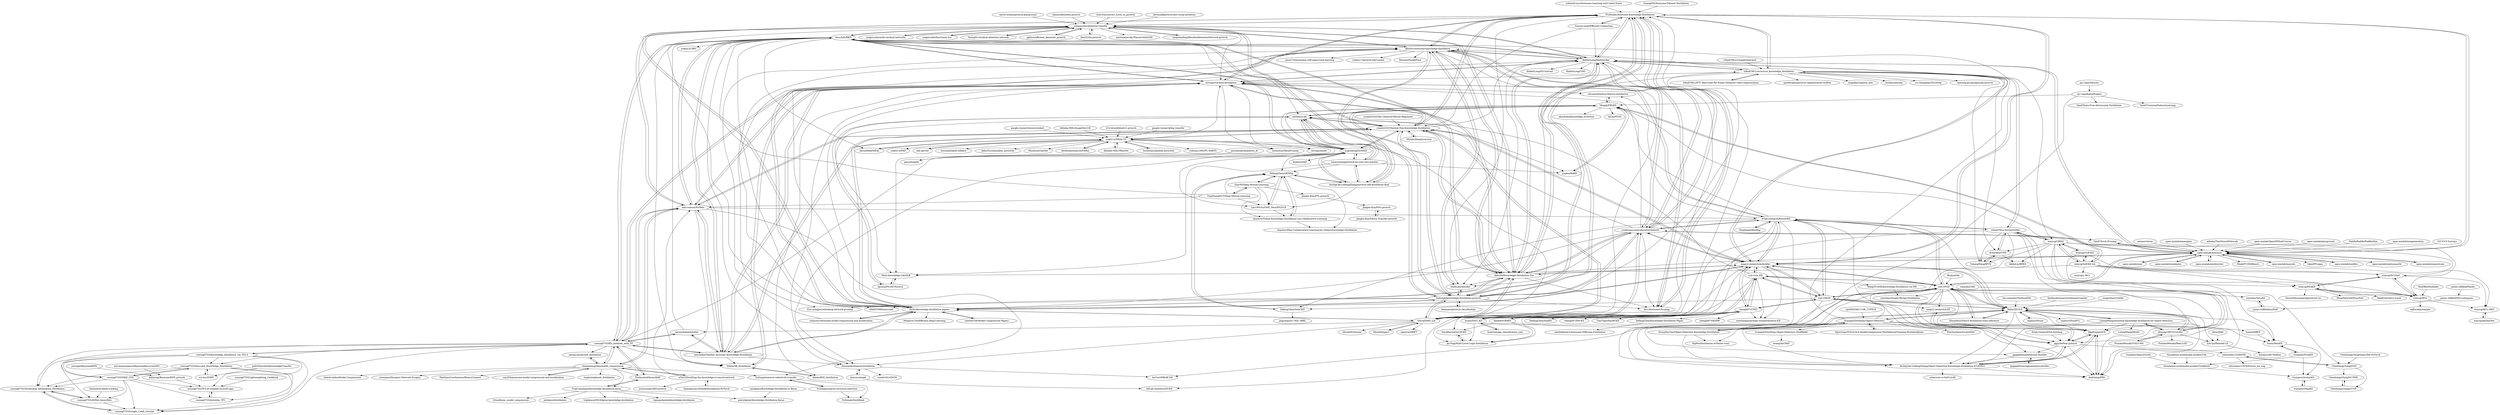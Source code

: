 digraph G {
"subeeshvasu/Awesome-Learning-with-Label-Noise" -> "FLHonker/Awesome-Knowledge-Distillation" ["e"=1]
"tengshaofeng/ResidualAttentionNetwork-pytorch" -> "szagoruyko/attention-transfer" ["e"=1]
"lenscloth/RKD" -> "clovaai/overhaul-distillation"
"lenscloth/RKD" -> "bhheo/AB_distillation"
"lenscloth/RKD" -> "imirzadeh/Teacher-Assistant-Knowledge-Distillation"
"lenscloth/RKD" -> "sseung0703/KD_methods_with_TF"
"lenscloth/RKD" -> "zhouzaida/channel-distillation"
"lenscloth/RKD" -> "szagoruyko/attention-transfer"
"lenscloth/RKD" -> "alinlab/cs-kd"
"lenscloth/RKD" -> "HobbitLong/RepDistiller"
"lenscloth/RKD" -> "yufanLIU/IRG"
"lenscloth/RKD" -> "AaronHeee/MEAL"
"lenscloth/RKD" -> "adri-romsor/FitNets"
"lenscloth/RKD" -> "AberHu/Knowledge-Distillation-Zoo"
"lenscloth/RKD" -> "yuanli2333/Teacher-free-Knowledge-Distillation"
"lenscloth/RKD" -> "xuguodong03/SSKD"
"lenscloth/RKD" -> "dkozlov/awesome-knowledge-distillation"
"YingZhangDUT/Deep-Mutual-Learning" -> "chxy95/Deep-Mutual-Learning"
"YingZhangDUT/Deep-Mutual-Learning" -> "DefangChen/OKDDip"
"YingZhangDUT/Deep-Mutual-Learning" -> "Lan1991Xu/ONE_NeurIPS2018"
"YingZhangDUT/Deep-Mutual-Learning" -> "lenscloth/RKD"
"YingZhangDUT/Deep-Mutual-Learning" -> "adri-romsor/FitNets"
"Lan1991Xu/ONE_NeurIPS2018" -> "DefangChen/OKDDip"
"Lan1991Xu/ONE_NeurIPS2018" -> "shaoeric/Online-Knowledge-Distillation-via-Collaborative-Learning"
"AberHu/Knowledge-Distillation-Zoo" -> "haitongli/knowledge-distillation-pytorch"
"AberHu/Knowledge-Distillation-Zoo" -> "FLHonker/Awesome-Knowledge-Distillation"
"AberHu/Knowledge-Distillation-Zoo" -> "dkozlov/awesome-knowledge-distillation"
"AberHu/Knowledge-Distillation-Zoo" -> "HobbitLong/RepDistiller"
"AberHu/Knowledge-Distillation-Zoo" -> "yoshitomo-matsubara/torchdistill"
"AberHu/Knowledge-Distillation-Zoo" -> "SforAiDl/KD_Lib"
"AberHu/Knowledge-Distillation-Zoo" -> "lhyfst/knowledge-distillation-papers"
"AberHu/Knowledge-Distillation-Zoo" -> "megvii-research/mdistiller"
"AberHu/Knowledge-Distillation-Zoo" -> "yuanli2333/Teacher-free-Knowledge-Distillation"
"AberHu/Knowledge-Distillation-Zoo" -> "lenscloth/RKD"
"AberHu/Knowledge-Distillation-Zoo" -> "he-y/Awesome-Pruning" ["e"=1]
"AberHu/Knowledge-Distillation-Zoo" -> "IntelLabs/distiller" ["e"=1]
"AberHu/Knowledge-Distillation-Zoo" -> "szagoruyko/attention-transfer"
"AberHu/Knowledge-Distillation-Zoo" -> "clovaai/overhaul-distillation"
"AberHu/Knowledge-Distillation-Zoo" -> "open-mmlab/mmrazor"
"sun254/awesome-model-compression-and-acceleration" -> "chengshengchan/model_compression" ["e"=1]
"lhyfst/knowledge-distillation-papers" -> "FLHonker/Awesome-Knowledge-Distillation"
"lhyfst/knowledge-distillation-papers" -> "dkozlov/awesome-knowledge-distillation"
"lhyfst/knowledge-distillation-papers" -> "AberHu/Knowledge-Distillation-Zoo"
"lhyfst/knowledge-distillation-papers" -> "haitongli/knowledge-distillation-pytorch"
"lhyfst/knowledge-distillation-papers" -> "yuanli2333/Teacher-free-Knowledge-Distillation"
"lhyfst/knowledge-distillation-papers" -> "megvii-research/mdistiller"
"lhyfst/knowledge-distillation-papers" -> "memoiry/Awesome-model-compression-and-acceleration" ["e"=1]
"lhyfst/knowledge-distillation-papers" -> "lenscloth/RKD"
"lhyfst/knowledge-distillation-papers" -> "chester256/Model-Compression-Papers" ["e"=1]
"lhyfst/knowledge-distillation-papers" -> "imirzadeh/Teacher-Assistant-Knowledge-Distillation"
"lhyfst/knowledge-distillation-papers" -> "HobbitLong/RepDistiller"
"lhyfst/knowledge-distillation-papers" -> "clovaai/overhaul-distillation"
"lhyfst/knowledge-distillation-papers" -> "szagoruyko/attention-transfer"
"lhyfst/knowledge-distillation-papers" -> "MingSun-Tse/Efficient-Deep-Learning" ["e"=1]
"lhyfst/knowledge-distillation-papers" -> "SforAiDl/KD_Lib"
"he-y/Awesome-Pruning" -> "dkozlov/awesome-knowledge-distillation" ["e"=1]
"he-y/Awesome-Pruning" -> "FLHonker/Awesome-Knowledge-Distillation" ["e"=1]
"haitongli/knowledge-distillation-pytorch" -> "AberHu/Knowledge-Distillation-Zoo"
"haitongli/knowledge-distillation-pytorch" -> "dkozlov/awesome-knowledge-distillation"
"haitongli/knowledge-distillation-pytorch" -> "FLHonker/Awesome-Knowledge-Distillation"
"haitongli/knowledge-distillation-pytorch" -> "HobbitLong/RepDistiller"
"haitongli/knowledge-distillation-pytorch" -> "yuanli2333/Teacher-free-Knowledge-Distillation"
"haitongli/knowledge-distillation-pytorch" -> "lhyfst/knowledge-distillation-papers"
"haitongli/knowledge-distillation-pytorch" -> "IntelLabs/distiller" ["e"=1]
"haitongli/knowledge-distillation-pytorch" -> "szagoruyko/attention-transfer"
"haitongli/knowledge-distillation-pytorch" -> "SforAiDl/KD_Lib"
"haitongli/knowledge-distillation-pytorch" -> "yoshitomo-matsubara/torchdistill"
"haitongli/knowledge-distillation-pytorch" -> "Eric-mingjie/rethinking-network-pruning" ["e"=1]
"haitongli/knowledge-distillation-pytorch" -> "irfanICMLL/structure_knowledge_distillation"
"haitongli/knowledge-distillation-pytorch" -> "he-y/Awesome-Pruning" ["e"=1]
"haitongli/knowledge-distillation-pytorch" -> "bearpaw/pytorch-classification" ["e"=1]
"haitongli/knowledge-distillation-pytorch" -> "666DZY666/micronet" ["e"=1]
"chester256/Model-Compression-Papers" -> "lhyfst/knowledge-distillation-papers" ["e"=1]
"eg4000/SKU110K_CVPR19" -> "twangnh/Distilling-Object-Detectors" ["e"=1]
"IntelLabs/distiller" -> "dkozlov/awesome-knowledge-distillation" ["e"=1]
"IntelLabs/distiller" -> "haitongli/knowledge-distillation-pytorch" ["e"=1]
"yuanli2333/CKA-Centered-Kernel-Alignment" -> "yuanli2333/Teacher-free-Knowledge-Distillation" ["e"=1]
"d-li14/mobilenetv2.pytorch" -> "szq0214/MEAL-V2" ["e"=1]
"mirceamironenco/BayesianRecurrentNN" -> "kibitzing/BayesianRNN_pytorch" ["e"=1]
"memoiry/Awesome-model-compression-and-acceleration" -> "lhyfst/knowledge-distillation-papers" ["e"=1]
"memoiry/Awesome-model-compression-and-acceleration" -> "dkozlov/awesome-knowledge-distillation" ["e"=1]
"thaonguyen19/ModelDistillation-PyTorch" -> "a7b23/Distilling-the-knowledge-in-neural-network"
"facebookresearch/FixRes" -> "szq0214/MEAL-V2" ["e"=1]
"kevinzakka/recurrent-visual-attention" -> "szagoruyko/attention-transfer" ["e"=1]
"sseung0703/KD_methods_with_TF" -> "sseung0703/Knowledge_distillation_via_TF2.0"
"sseung0703/KD_methods_with_TF" -> "sseung0703/SSKD_SVD"
"sseung0703/KD_methods_with_TF" -> "DushyantaDhyani/kdtf"
"sseung0703/KD_methods_with_TF" -> "sseung0703/Zero-shot_Knowledge_Distillation"
"sseung0703/KD_methods_with_TF" -> "bhheo/AB_distillation"
"sseung0703/KD_methods_with_TF" -> "lenscloth/RKD"
"sseung0703/KD_methods_with_TF" -> "imirzadeh/Teacher-Assistant-Knowledge-Distillation"
"sseung0703/KD_methods_with_TF" -> "adri-romsor/FitNets"
"sseung0703/KD_methods_with_TF" -> "antspy/quantized_distillation" ["e"=1]
"sseung0703/KD_methods_with_TF" -> "clovaai/overhaul-distillation"
"sseung0703/KD_methods_with_TF" -> "chengshengchan/model_compression"
"sseung0703/KD_methods_with_TF" -> "karanchahal/distiller"
"sseung0703/KD_methods_with_TF" -> "sseung0703/Google_Colab_tutorial"
"sseung0703/KD_methods_with_TF" -> "xuguodong03/SSKD"
"sseung0703/KD_methods_with_TF" -> "sseung0703/Variational_Information_Distillation"
"irfanICMLL/structure_knowledge_distillation" -> "drilistbox/CWD"
"irfanICMLL/structure_knowledge_distillation" -> "irfanICMLL/ETC-Real-time-Per-frame-Semantic-video-segmentation" ["e"=1]
"irfanICMLL/structure_knowledge_distillation" -> "irfanICMLL/TorchDistiller"
"irfanICMLL/structure_knowledge_distillation" -> "YukangWang/IFVD"
"irfanICMLL/structure_knowledge_distillation" -> "winycg/CIRKD"
"irfanICMLL/structure_knowledge_distillation" -> "speedinghzl/pytorch-segmentation-toolbox" ["e"=1]
"irfanICMLL/structure_knowledge_distillation" -> "FLHonker/Awesome-Knowledge-Distillation"
"irfanICMLL/structure_knowledge_distillation" -> "HobbitLong/RepDistiller"
"irfanICMLL/structure_knowledge_distillation" -> "mapillary/inplace_abn" ["e"=1]
"irfanICMLL/structure_knowledge_distillation" -> "hszhao/semseg" ["e"=1]
"irfanICMLL/structure_knowledge_distillation" -> "yu-changqian/TorchSeg" ["e"=1]
"irfanICMLL/structure_knowledge_distillation" -> "openseg-group/openseg.pytorch" ["e"=1]
"irfanICMLL/structure_knowledge_distillation" -> "clovaai/overhaul-distillation"
"irfanICMLL/structure_knowledge_distillation" -> "AberHu/Knowledge-Distillation-Zoo"
"irfanICMLL/structure_knowledge_distillation" -> "dkozlov/awesome-knowledge-distillation"
"a7b23/Distilling-the-knowledge-in-neural-network" -> "thaonguyen19/ModelDistillation-PyTorch"
"a7b23/Distilling-the-knowledge-in-neural-network" -> "chengshengchan/model_compression"
"a7b23/Distilling-the-knowledge-in-neural-network" -> "JoonyoungYi/KD-pytorch"
"a7b23/Distilling-the-knowledge-in-neural-network" -> "adri-romsor/FitNets"
"imirzadeh/Teacher-Assistant-Knowledge-Distillation" -> "adri-romsor/FitNets"
"imirzadeh/Teacher-Assistant-Knowledge-Distillation" -> "yuanli2333/Teacher-free-Knowledge-Distillation"
"imirzadeh/Teacher-Assistant-Knowledge-Distillation" -> "lenscloth/RKD"
"imirzadeh/Teacher-Assistant-Knowledge-Distillation" -> "clovaai/overhaul-distillation"
"imirzadeh/Teacher-Assistant-Knowledge-Distillation" -> "zhouzaida/channel-distillation"
"imirzadeh/Teacher-Assistant-Knowledge-Distillation" -> "sseung0703/KD_methods_with_TF"
"imirzadeh/Teacher-Assistant-Knowledge-Distillation" -> "karanchahal/distiller"
"imirzadeh/Teacher-Assistant-Knowledge-Distillation" -> "bhheo/AB_distillation"
"imirzadeh/Teacher-Assistant-Knowledge-Distillation" -> "lhyfst/knowledge-distillation-papers"
"antspy/quantized_distillation" -> "chengshengchan/model_compression" ["e"=1]
"twangnh/Distilling-Object-Detectors" -> "SsisyphusTao/Object-Detection-Knowledge-Distillation" ["e"=1]
"twangnh/Distilling-Object-Detectors" -> "HikariTJU/LD"
"twangnh/Distilling-Object-Detectors" -> "twangnh/Distilling-Object-Detectors-Shuffledet"
"twangnh/Distilling-Object-Detectors" -> "ggjy/DeFeat.pytorch"
"twangnh/Distilling-Object-Detectors" -> "SpursLipu/YOLOv3v4-ModelCompression-MultidatasetTraining-Multibackbone" ["e"=1]
"twangnh/Distilling-Object-Detectors" -> "ArchipLab-LinfengZhang/Object-Detection-Knowledge-Distillation-ICLR2021"
"twangnh/Distilling-Object-Detectors" -> "yzd-v/FGD"
"twangnh/Distilling-Object-Detectors" -> "MegEngine/ICD"
"twangnh/Distilling-Object-Detectors" -> "lenscloth/RKD"
"twangnh/Distilling-Object-Detectors" -> "HqWei/Distillation-of-Faster-rcnn"
"twangnh/Distilling-Object-Detectors" -> "KimSoybean/ScratchDet" ["e"=1]
"AaronHeee/MEAL" -> "szq0214/MEAL-V2"
"TuSimple/neuron-selectivity-transfer" -> "TuSimple/DarkRank"
"TuSimple/neuron-selectivity-transfer" -> "TuSimple/sparse-structure-selection"
"vcl-iisc/ZSKD" -> "sseung0703/Zero-shot_Knowledge_Distillation"
"polo5/ZeroShotKnowledgeTransfer" -> "vcl-iisc/ZSKD" ["e"=1]
"sseung0703/Zero-shot_Knowledge_Distillation" -> "sseung0703/Google_Colab_tutorial"
"sseung0703/Zero-shot_Knowledge_Distillation" -> "sseung0703/SSKD_SVD"
"sseung0703/Zero-shot_Knowledge_Distillation" -> "sseung0703/Autoslim_TF2"
"sseung0703/Zero-shot_Knowledge_Distillation" -> "sseung0703/Variational_Information_Distillation"
"sseung0703/Zero-shot_Knowledge_Distillation" -> "vcl-iisc/ZSKD"
"DushyantaDhyani/kdtf" -> "sseung0703/KD_methods_with_TF"
"DushyantaDhyani/kdtf" -> "TropComplique/knowledge-distillation-keras"
"ildoonet/tf-adnet-tracking" -> "sseung0703/ADNet-tensorflow" ["e"=1]
"TuSimple/sparse-structure-selection" -> "TuSimple/DarkRank"
"TuSimple/sparse-structure-selection" -> "TuSimple/neuron-selectivity-transfer"
"zju-vipa/KamalEngine" -> "AnTuo1998/AE-KD"
"zju-vipa/KamalEngine" -> "MingiJi/FRSKD"
"zju-vipa/KamalEngine" -> "VainF/CommonFeatureLearning"
"zju-vipa/KamalEngine" -> "VainF/Data-Free-Adversarial-Distillation" ["e"=1]
"twangnh/Distilling-Object-Detectors-Shuffledet" -> "twangnh/CRAT"
"bhheo/BSS_distillation" -> "bhheo/AB_distillation"
"bhheo/AB_distillation" -> "bhheo/BSS_distillation"
"bhheo/AB_distillation" -> "clovaai/overhaul-distillation"
"passalis/probabilistic_kt" -> "passalis/pkth"
"sseung0703/SSKD_SVD" -> "sseung0703/Zero-shot_Knowledge_Distillation"
"sseung0703/SSKD_SVD" -> "sseung0703/Google_Colab_tutorial"
"sseung0703/SSKD_SVD" -> "sseung0703/TF2-jit-compile-on-multi-gpu"
"sseung0703/SSKD_SVD" -> "sseung0703/Variational_Information_Distillation"
"sseung0703/SSKD_SVD" -> "sseung0703/ADNet-tensorflow"
"sseung0703/SSKD_SVD" -> "sseung0703/Autoslim_TF2"
"sseung0703/ADNet-tensorflow" -> "sseung0703/Google_Colab_tutorial"
"sseung0703/ADNet-tensorflow" -> "sseung0703/Variational_Information_Distillation"
"sseung0703/Google_Colab_tutorial" -> "sseung0703/Variational_Information_Distillation"
"HobbitLong/RepDistiller" -> "FLHonker/Awesome-Knowledge-Distillation"
"HobbitLong/RepDistiller" -> "AberHu/Knowledge-Distillation-Zoo"
"HobbitLong/RepDistiller" -> "open-mmlab/mmrazor"
"HobbitLong/RepDistiller" -> "dkozlov/awesome-knowledge-distillation"
"HobbitLong/RepDistiller" -> "yoshitomo-matsubara/torchdistill"
"HobbitLong/RepDistiller" -> "megvii-research/mdistiller"
"HobbitLong/RepDistiller" -> "haitongli/knowledge-distillation-pytorch"
"HobbitLong/RepDistiller" -> "clovaai/overhaul-distillation"
"HobbitLong/RepDistiller" -> "lenscloth/RKD"
"HobbitLong/RepDistiller" -> "IntelLabs/distiller" ["e"=1]
"HobbitLong/RepDistiller" -> "szagoruyko/attention-transfer"
"HobbitLong/RepDistiller" -> "HobbitLong/PyContrast" ["e"=1]
"HobbitLong/RepDistiller" -> "HobbitLong/CMC" ["e"=1]
"HobbitLong/RepDistiller" -> "he-y/Awesome-Pruning" ["e"=1]
"HobbitLong/RepDistiller" -> "irfanICMLL/structure_knowledge_distillation"
"PaddlePaddle/PaddleSlim" -> "open-mmlab/mmrazor" ["e"=1]
"open-mmlab/mmpretrain" -> "open-mmlab/mmrazor" ["e"=1]
"huawei-noah/Efficient-Computing" -> "FLHonker/Awesome-Knowledge-Distillation" ["e"=1]
"huawei-noah/Efficient-Computing" -> "HobbitLong/RepDistiller" ["e"=1]
"huawei-noah/Efficient-Computing" -> "yuanli2333/Teacher-free-Knowledge-Distillation" ["e"=1]
"VainF/Torch-Pruning" -> "open-mmlab/mmrazor" ["e"=1]
"FLHonker/Awesome-Knowledge-Distillation" -> "dkozlov/awesome-knowledge-distillation"
"FLHonker/Awesome-Knowledge-Distillation" -> "AberHu/Knowledge-Distillation-Zoo"
"FLHonker/Awesome-Knowledge-Distillation" -> "HobbitLong/RepDistiller"
"FLHonker/Awesome-Knowledge-Distillation" -> "haitongli/knowledge-distillation-pytorch"
"FLHonker/Awesome-Knowledge-Distillation" -> "lhyfst/knowledge-distillation-papers"
"FLHonker/Awesome-Knowledge-Distillation" -> "he-y/Awesome-Pruning" ["e"=1]
"FLHonker/Awesome-Knowledge-Distillation" -> "megvii-research/mdistiller"
"FLHonker/Awesome-Knowledge-Distillation" -> "yuanli2333/Teacher-free-Knowledge-Distillation"
"FLHonker/Awesome-Knowledge-Distillation" -> "yoshitomo-matsubara/torchdistill"
"FLHonker/Awesome-Knowledge-Distillation" -> "IntelLabs/distiller" ["e"=1]
"FLHonker/Awesome-Knowledge-Distillation" -> "open-mmlab/mmrazor"
"FLHonker/Awesome-Knowledge-Distillation" -> "irfanICMLL/structure_knowledge_distillation"
"FLHonker/Awesome-Knowledge-Distillation" -> "huawei-noah/Efficient-Computing" ["e"=1]
"FLHonker/Awesome-Knowledge-Distillation" -> "clovaai/overhaul-distillation"
"FLHonker/Awesome-Knowledge-Distillation" -> "szagoruyko/attention-transfer"
"xuguodong03/SSKD" -> "ArchipLab-LinfengZhang/pytorch-self-distillation-final"
"xuguodong03/SSKD" -> "alinlab/cs-kd"
"xuguodong03/SSKD" -> "DefangChen/OKDDip"
"xuguodong03/SSKD" -> "passalis/pkth"
"xuguodong03/SSKD" -> "MingiJi/FRSKD"
"xuguodong03/SSKD" -> "zhouzaida/channel-distillation"
"xuguodong03/SSKD" -> "yuanli2333/Teacher-free-Knowledge-Distillation"
"xuguodong03/SSKD" -> "luanyunteng/pytorch-be-your-own-teacher"
"xuguodong03/SSKD" -> "Lan1991Xu/ONE_NeurIPS2018"
"xuguodong03/SSKD" -> "lenscloth/RKD"
"xuguodong03/SSKD" -> "brjathu/SKD" ["e"=1]
"alinlab/cs-kd" -> "MingiJi/FRSKD"
"alinlab/cs-kd" -> "lgcnsai/PS-KD-Pytorch"
"alinlab/cs-kd" -> "ArchipLab-LinfengZhang/pytorch-self-distillation-final"
"alinlab/cs-kd" -> "yxgeee/BAKE"
"alinlab/cs-kd" -> "Meta-knowledge-Lab/DLB"
"alinlab/cs-kd" -> "xuguodong03/SSKD"
"alinlab/cs-kd" -> "luanyunteng/pytorch-be-your-own-teacher"
"alinlab/cs-kd" -> "yuanli2333/Teacher-free-Knowledge-Distillation"
"DefangChen/SemCKD" -> "DefangChen/OKDDip"
"DefangChen/SemCKD" -> "jingyang2017/KD_SRRL" ["e"=1]
"SforAiDl/KD_Lib" -> "AberHu/Knowledge-Distillation-Zoo"
"SforAiDl/KD_Lib" -> "yoshitomo-matsubara/torchdistill"
"SforAiDl/KD_Lib" -> "SforAiDl/genrl" ["e"=1]
"SforAiDl/KD_Lib" -> "haitongli/knowledge-distillation-pytorch"
"SforAiDl/KD_Lib" -> "yuanli2333/Teacher-free-Knowledge-Distillation"
"SforAiDl/KD_Lib" -> "FLHonker/Awesome-Knowledge-Distillation"
"SforAiDl/KD_Lib" -> "rajaswa/DRIFT" ["e"=1]
"SforAiDl/KD_Lib" -> "karanchahal/distiller"
"SforAiDl/KD_Lib" -> "SforAiDl/vformer" ["e"=1]
"SforAiDl/KD_Lib" -> "megvii-research/mdistiller"
"SforAiDl/KD_Lib" -> "lhyfst/knowledge-distillation-papers"
"SforAiDl/KD_Lib" -> "HobbitLong/RepDistiller"
"SforAiDl/KD_Lib" -> "dkozlov/awesome-knowledge-distillation"
"SforAiDl/KD_Lib" -> "szq0214/MEAL-V2"
"SforAiDl/KD_Lib" -> "zhouzaida/channel-distillation"
"implus/GFocal" -> "HikariTJU/LD" ["e"=1]
"NVlabs/DeepInversion" -> "yuanli2333/Teacher-free-Knowledge-Distillation" ["e"=1]
"SforAiDl/genrl" -> "SforAiDl/KD_Lib" ["e"=1]
"yoshitomo-matsubara/torchdistill" -> "HobbitLong/RepDistiller"
"yoshitomo-matsubara/torchdistill" -> "AberHu/Knowledge-Distillation-Zoo"
"yoshitomo-matsubara/torchdistill" -> "SforAiDl/KD_Lib"
"yoshitomo-matsubara/torchdistill" -> "megvii-research/mdistiller"
"yoshitomo-matsubara/torchdistill" -> "FLHonker/Awesome-Knowledge-Distillation"
"yoshitomo-matsubara/torchdistill" -> "dvlab-research/ReviewKD"
"yoshitomo-matsubara/torchdistill" -> "open-mmlab/mmrazor"
"yoshitomo-matsubara/torchdistill" -> "haitongli/knowledge-distillation-pytorch"
"yoshitomo-matsubara/torchdistill" -> "dkozlov/awesome-knowledge-distillation"
"yoshitomo-matsubara/torchdistill" -> "yuanli2333/Teacher-free-Knowledge-Distillation"
"yoshitomo-matsubara/torchdistill" -> "VainF/Torch-Pruning" ["e"=1]
"yoshitomo-matsubara/torchdistill" -> "clovaai/overhaul-distillation"
"yoshitomo-matsubara/torchdistill" -> "IntelLabs/distiller" ["e"=1]
"yoshitomo-matsubara/torchdistill" -> "he-y/Awesome-Pruning" ["e"=1]
"yoshitomo-matsubara/torchdistill" -> "lhyfst/knowledge-distillation-papers"
"google-research/big_transfer" -> "szq0214/MEAL-V2" ["e"=1]
"dbolya/tide" -> "yzd-v/FGD" ["e"=1]
"Alibaba-MIIL/TResNet" -> "szq0214/MEAL-V2" ["e"=1]
"DingXiaoH/ResRep" -> "dvlab-research/ReviewKD" ["e"=1]
"szq0214/MEAL-V2" -> "AaronHeee/MEAL"
"szq0214/MEAL-V2" -> "yuanli2333/Teacher-free-Knowledge-Distillation"
"szq0214/MEAL-V2" -> "liuzechun/MetaPruning" ["e"=1]
"szq0214/MEAL-V2" -> "lucidrains/lambda-networks" ["e"=1]
"szq0214/MEAL-V2" -> "clovaai/overhaul-distillation"
"szq0214/MEAL-V2" -> "yuhuixu1993/PC-DARTS" ["e"=1]
"szq0214/MEAL-V2" -> "szq0214/FKD" ["e"=1]
"szq0214/MEAL-V2" -> "Alibaba-MIIL/TResNet" ["e"=1]
"szq0214/MEAL-V2" -> "sail-sg/volo" ["e"=1]
"szq0214/MEAL-V2" -> "clovaai/rexnet" ["e"=1]
"szq0214/MEAL-V2" -> "xuguodong03/SSKD"
"szq0214/MEAL-V2" -> "hessamb/label-refinery" ["e"=1]
"szq0214/MEAL-V2" -> "JiahuiYu/slimmable_networks" ["e"=1]
"szq0214/MEAL-V2" -> "PeizeSun/OneNet" ["e"=1]
"szq0214/MEAL-V2" -> "facebookresearch/FixRes" ["e"=1]
"irfanICMLL/CoupleGenerator" -> "irfanICMLL/structure_knowledge_distillation" ["e"=1]
"SpursLipu/YOLOv3v4-ModelCompression-MultidatasetTraining-Multibackbone" -> "twangnh/Distilling-Object-Detectors" ["e"=1]
"chxy95/Deep-Mutual-Learning" -> "DefangChen/OKDDip"
"chxy95/Deep-Mutual-Learning" -> "YingZhangDUT/Deep-Mutual-Learning"
"chxy95/Deep-Mutual-Learning" -> "shaoeric/Online-Knowledge-Distillation-via-Collaborative-Learning"
"chxy95/Deep-Mutual-Learning" -> "Jangho-Kim/FFL-pytorch"
"chxy95/Deep-Mutual-Learning" -> "Lan1991Xu/ONE_NeurIPS2018"
"google-research/noisystudent" -> "szq0214/MEAL-V2" ["e"=1]
"yuanli2333/Teacher-free-Knowledge-Distillation" -> "alinlab/cs-kd"
"yuanli2333/Teacher-free-Knowledge-Distillation" -> "imirzadeh/Teacher-Assistant-Knowledge-Distillation"
"yuanli2333/Teacher-free-Knowledge-Distillation" -> "haitongli/knowledge-distillation-pytorch"
"yuanli2333/Teacher-free-Knowledge-Distillation" -> "FLHonker/Awesome-Knowledge-Distillation"
"yuanli2333/Teacher-free-Knowledge-Distillation" -> "AberHu/Knowledge-Distillation-Zoo"
"yuanli2333/Teacher-free-Knowledge-Distillation" -> "clovaai/overhaul-distillation"
"yuanli2333/Teacher-free-Knowledge-Distillation" -> "xuguodong03/SSKD"
"yuanli2333/Teacher-free-Knowledge-Distillation" -> "lhyfst/knowledge-distillation-papers"
"yuanli2333/Teacher-free-Knowledge-Distillation" -> "lenscloth/RKD"
"yuanli2333/Teacher-free-Knowledge-Distillation" -> "szq0214/MEAL-V2"
"yuanli2333/Teacher-free-Knowledge-Distillation" -> "SforAiDl/KD_Lib"
"yuanli2333/Teacher-free-Knowledge-Distillation" -> "NVlabs/DeepInversion" ["e"=1]
"yuanli2333/Teacher-free-Knowledge-Distillation" -> "megvii-research/mdistiller"
"yuanli2333/Teacher-free-Knowledge-Distillation" -> "adri-romsor/FitNets"
"yuanli2333/Teacher-free-Knowledge-Distillation" -> "HobbitLong/RepDistiller"
"sayakpaul/Knowledge-Distillation-in-Keras" -> "patrickphat/Knowledge-Distillation-Keras"
"adri-romsor/FitNets" -> "imirzadeh/Teacher-Assistant-Knowledge-Distillation"
"adri-romsor/FitNets" -> "bhheo/AB_distillation"
"adri-romsor/FitNets" -> "TuSimple/neuron-selectivity-transfer"
"adri-romsor/FitNets" -> "szagoruyko/attention-transfer"
"adri-romsor/FitNets" -> "chengshengchan/model_compression"
"adri-romsor/FitNets" -> "lenscloth/RKD"
"adri-romsor/FitNets" -> "sseung0703/KD_methods_with_TF"
"adri-romsor/FitNets" -> "dvlab-research/ReviewKD"
"adri-romsor/FitNets" -> "clovaai/overhaul-distillation"
"adri-romsor/FitNets" -> "yuanli2333/Teacher-free-Knowledge-Distillation"
"karanchahal/distiller" -> "imirzadeh/Teacher-Assistant-Knowledge-Distillation"
"karanchahal/distiller" -> "sseung0703/KD_methods_with_TF"
"karanchahal/distiller" -> "lenscloth/RKD"
"hyz-xmaster/VarifocalNet" -> "HikariTJU/LD" ["e"=1]
"irfanICMLL/ETC-Real-time-Per-frame-Semantic-video-segmentation" -> "irfanICMLL/structure_knowledge_distillation" ["e"=1]
"SsisyphusTao/Object-Detection-Knowledge-Distillation" -> "twangnh/Distilling-Object-Detectors" ["e"=1]
"SsisyphusTao/Object-Detection-Knowledge-Distillation" -> "HikariTJU/LD" ["e"=1]
"SsisyphusTao/Object-Detection-Knowledge-Distillation" -> "ArchipLab-LinfengZhang/Object-Detection-Knowledge-Distillation-ICLR2021" ["e"=1]
"SsisyphusTao/Object-Detection-Knowledge-Distillation" -> "HqWei/Distillation-of-Faster-rcnn" ["e"=1]
"SsisyphusTao/Object-Detection-Knowledge-Distillation" -> "yzd-v/FGD" ["e"=1]
"luanyunteng/pytorch-be-your-own-teacher" -> "ArchipLab-LinfengZhang/pytorch-self-distillation-final"
"luanyunteng/pytorch-be-your-own-teacher" -> "alinlab/cs-kd"
"luanyunteng/pytorch-be-your-own-teacher" -> "DefangChen/OKDDip"
"luanyunteng/pytorch-be-your-own-teacher" -> "MingiJi/FRSKD"
"luanyunteng/pytorch-be-your-own-teacher" -> "Meta-knowledge-Lab/DLB"
"luanyunteng/pytorch-be-your-own-teacher" -> "xuguodong03/SSKD"
"luanyunteng/pytorch-be-your-own-teacher" -> "yxgeee/BAKE"
"ArchipLab-LinfengZhang/pytorch-self-distillation-final" -> "MingiJi/FRSKD"
"ArchipLab-LinfengZhang/pytorch-self-distillation-final" -> "luanyunteng/pytorch-be-your-own-teacher"
"ArchipLab-LinfengZhang/pytorch-self-distillation-final" -> "DefangChen/OKDDip"
"ArchipLab-LinfengZhang/pytorch-self-distillation-final" -> "alinlab/cs-kd"
"ArchipLab-LinfengZhang/pytorch-self-distillation-final" -> "xuguodong03/SSKD"
"ArchipLab-LinfengZhang/pytorch-self-distillation-final" -> "Lan1991Xu/ONE_NeurIPS2018"
"sseung0703/Knowledge_distillation_via_TF2.0" -> "sseung0703/KD_methods_with_TF"
"sseung0703/Knowledge_distillation_via_TF2.0" -> "sseung0703/SSKD_SVD"
"sseung0703/Knowledge_distillation_via_TF2.0" -> "sseung0703/Zero-shot_Knowledge_Distillation"
"sseung0703/Knowledge_distillation_via_TF2.0" -> "sseung0703/Variational_Information_Distillation"
"sseung0703/Knowledge_distillation_via_TF2.0" -> "sseung0703/Google_Colab_tutorial"
"sseung0703/Knowledge_distillation_via_TF2.0" -> "sseung0703/TF2-jit-compile-on-multi-gpu"
"sseung0703/Knowledge_distillation_via_TF2.0" -> "sseung0703/ADNet-tensorflow"
"YukangWang/IFVD" -> "drilistbox/CWD"
"kaiyuyue/mgd" -> "zhouzaida/channel-distillation"
"kaiyuyue/mgd" -> "ADLab-AutoDrive/ICKD"
"clovaai/overhaul-distillation" -> "lenscloth/RKD"
"clovaai/overhaul-distillation" -> "bhheo/AB_distillation"
"clovaai/overhaul-distillation" -> "imirzadeh/Teacher-Assistant-Knowledge-Distillation"
"clovaai/overhaul-distillation" -> "zhouzaida/channel-distillation"
"clovaai/overhaul-distillation" -> "HobbitLong/RepDistiller"
"clovaai/overhaul-distillation" -> "dvlab-research/ReviewKD"
"clovaai/overhaul-distillation" -> "yuanli2333/Teacher-free-Knowledge-Distillation"
"clovaai/overhaul-distillation" -> "bhheo/BSS_distillation"
"clovaai/overhaul-distillation" -> "liuzechun/MetaPruning" ["e"=1]
"clovaai/overhaul-distillation" -> "sseung0703/KD_methods_with_TF"
"clovaai/overhaul-distillation" -> "clovaai/attention-feature-distillation"
"clovaai/overhaul-distillation" -> "AberHu/Knowledge-Distillation-Zoo"
"clovaai/overhaul-distillation" -> "adri-romsor/FitNets"
"clovaai/overhaul-distillation" -> "clovaai/rexnet" ["e"=1]
"clovaai/overhaul-distillation" -> "FLHonker/Awesome-Knowledge-Distillation"
"winycg/HCGNet" -> "winycg/HSAKD"
"winycg/HCGNet" -> "winycg/MCL"
"winycg/HCGNet" -> "winycg/MCL-OKD"
"DefangChen/Knowledge-Distillation-Paper" -> "cantbebetter2/Awesome-Diffusion-Distillation"
"Jangho-Kim/Factor-Transfer-pytorch" -> "Jangho-Kim/PSG-pytorch"
"ChenhongyiYang/SG-NMS" -> "ChenhongyiYang/CCOP"
"zhouzaida/channel-distillation" -> "kaiyuyue/mgd"
"zhouzaida/channel-distillation" -> "sundw2014/DCM" ["e"=1]
"zhouzaida/channel-distillation" -> "AnTuo1998/AE-KD"
"sseung0703/Autoslim_TF2" -> "sseung0703/TF2-jit-compile-on-multi-gpu"
"Jangho-Kim/FFL-pytorch" -> "Jangho-Kim/PSG-pytorch"
"Jangho-Kim/PSG-pytorch" -> "Jangho-Kim/Factor-Transfer-pytorch"
"DefangChen/OKDDip" -> "shaoeric/Online-Knowledge-Distillation-via-Collaborative-Learning"
"DefangChen/OKDDip" -> "Lan1991Xu/ONE_NeurIPS2018"
"DefangChen/OKDDip" -> "ArchipLab-LinfengZhang/pytorch-self-distillation-final"
"DefangChen/OKDDip" -> "chxy95/Deep-Mutual-Learning"
"DefangChen/OKDDip" -> "DefangChen/SemCKD"
"DefangChen/OKDDip" -> "shaoeric/Peer-Collaborative-Learning-for-Online-Knowledge-Distillation"
"sseung0703/Variational_Information_Distillation" -> "sseung0703/Google_Colab_tutorial"
"sseung0703/Variational_Information_Distillation" -> "sseung0703/ADNet-tensorflow"
"Alibaba-MIIL/ImageNet21K" -> "szq0214/MEAL-V2" ["e"=1]
"open-mmlab/mmgeneration" -> "open-mmlab/mmrazor" ["e"=1]
"dvlab-research/SA-AutoAug" -> "ggjy/DeFeat.pytorch" ["e"=1]
"52CV/CV-Surveys" -> "open-mmlab/mmrazor" ["e"=1]
"zetane/viewer" -> "open-mmlab/mmrazor" ["e"=1]
"shaoeric/Online-Knowledge-Distillation-via-Collaborative-Learning" -> "DefangChen/OKDDip"
"shaoeric/Online-Knowledge-Distillation-via-Collaborative-Learning" -> "shaoeric/Peer-Collaborative-Learning-for-Online-Knowledge-Distillation"
"lucidrains/lambda-networks" -> "szq0214/MEAL-V2" ["e"=1]
"Sharpiless/Yolov5-distillation-train-inference" -> "yzd-v/FGD" ["e"=1]
"Sharpiless/Yolov5-distillation-train-inference" -> "HikariTJU/LD" ["e"=1]
"Jittor/JDet" -> "Zzh-tju/Rotated-LD" ["e"=1]
"irfanICMLL/TorchDistiller" -> "drilistbox/CWD"
"irfanICMLL/TorchDistiller" -> "duzhixing/FRS"
"irfanICMLL/TorchDistiller" -> "pppppM/mmdetection-distiller"
"irfanICMLL/TorchDistiller" -> "winycg/CIRKD"
"irfanICMLL/TorchDistiller" -> "ggjy/DeFeat.pytorch"
"irfanICMLL/TorchDistiller" -> "irfanICMLL/structure_knowledge_distillation"
"irfanICMLL/TorchDistiller" -> "dvlab-research/ReviewKD"
"irfanICMLL/TorchDistiller" -> "MegEngine/ICD"
"irfanICMLL/TorchDistiller" -> "ADLab-AutoDrive/ICKD"
"irfanICMLL/TorchDistiller" -> "YukangWang/IFVD"
"ChenhongyiYang/QueryDet-PyTorch" -> "ChenhongyiYang/PGD" ["e"=1]
"facebookresearch/unbiased-teacher" -> "HikariTJU/LD" ["e"=1]
"clovaai/attention-feature-distillation" -> "MingiJi/FRSKD"
"HikariTJU/LD" -> "yzd-v/FGD"
"HikariTJU/LD" -> "jbwang1997/CrossKD"
"HikariTJU/LD" -> "ggjy/DeFeat.pytorch"
"HikariTJU/LD" -> "twangnh/Distilling-Object-Detectors"
"HikariTJU/LD" -> "megvii-research/mdistiller"
"HikariTJU/LD" -> "Zzh-tju/Rotated-LD"
"HikariTJU/LD" -> "yzd-v/MGD"
"HikariTJU/LD" -> "LutingWang/awesome-knowledge-distillation-for-object-detection"
"HikariTJU/LD" -> "implus/GFocalV2" ["e"=1]
"HikariTJU/LD" -> "SsisyphusTao/Object-Detection-Knowledge-Distillation" ["e"=1]
"HikariTJU/LD" -> "ArchipLab-LinfengZhang/Object-Detection-Knowledge-Distillation-ICLR2021"
"HikariTJU/LD" -> "duzhixing/FRS"
"HikariTJU/LD" -> "implus/GFocal" ["e"=1]
"HikariTJU/LD" -> "MegEngine/ICD"
"HikariTJU/LD" -> "Sharpiless/Yolov5-distillation-train-inference" ["e"=1]
"open-mmlab/mim" -> "open-mmlab/mmrazor" ["e"=1]
"xingyizhou/UniDet" -> "HikariTJU/LD" ["e"=1]
"sail-sg/volo" -> "szq0214/MEAL-V2" ["e"=1]
"dvlab-research/ReviewKD" -> "megvii-research/mdistiller"
"dvlab-research/ReviewKD" -> "MingiJi/FRSKD"
"dvlab-research/ReviewKD" -> "DefangChen/SemCKD"
"dvlab-research/ReviewKD" -> "yzd-v/MGD"
"dvlab-research/ReviewKD" -> "duzhixing/FRS"
"dvlab-research/ReviewKD" -> "ggjy/DeFeat.pytorch"
"dvlab-research/ReviewKD" -> "hunto/DIST_KD"
"dvlab-research/ReviewKD" -> "clovaai/overhaul-distillation"
"dvlab-research/ReviewKD" -> "clovaai/attention-feature-distillation"
"dvlab-research/ReviewKD" -> "yzd-v/FGD"
"dvlab-research/ReviewKD" -> "irfanICMLL/TorchDistiller"
"dvlab-research/ReviewKD" -> "HikariTJU/LD"
"dvlab-research/ReviewKD" -> "DingXiaoH/ResRep" ["e"=1]
"dvlab-research/ReviewKD" -> "yoshitomo-matsubara/torchdistill"
"dvlab-research/ReviewKD" -> "GzyAftermath/CAT-KD"
"winycg/HSAKD" -> "winycg/HCGNet"
"winycg/HSAKD" -> "winycg/MCL"
"winycg/HSAKD" -> "FakeEnd/chess-travel" ["e"=1]
"winycg/HSAKD" -> "SecretMessengerApp/secret-ios" ["e"=1]
"winycg/HSAKD" -> "EhuaNetwork/EhuaTool" ["e"=1]
"drilistbox/CWD" -> "YukangWang/IFVD"
"drilistbox/CWD" -> "irfanICMLL/TorchDistiller"
"drilistbox/CWD" -> "AkideLiu/BPKD"
"ggjy/DeFeat.pytorch" -> "MegEngine/ICD"
"ggjy/DeFeat.pytorch" -> "duzhixing/FRS"
"ggjy/DeFeat.pytorch" -> "ArchipLab-LinfengZhang/Object-Detection-Knowledge-Distillation-ICLR2021"
"ggjy/DeFeat.pytorch" -> "zehuichen123/DDOD"
"ggjy/DeFeat.pytorch" -> "pppppM/mmdetection-distiller"
"pppppM/mmdetection-distiller" -> "pppppM/mmsegmentation-distiller"
"pppppM/mmdetection-distiller" -> "ArchipLab-LinfengZhang/Object-Detection-Knowledge-Distillation-ICLR2021"
"pppppM/mmsegmentation-distiller" -> "pppppM/mmdetection-distiller"
"MingiJi/FRSKD" -> "alinlab/cs-kd"
"MingiJi/FRSKD" -> "ArchipLab-LinfengZhang/pytorch-self-distillation-final"
"MingiJi/FRSKD" -> "winycg/Self-KD-Lib"
"MingiJi/FRSKD" -> "yxgeee/BAKE"
"MingiJi/FRSKD" -> "clovaai/attention-feature-distillation"
"MingiJi/FRSKD" -> "ahmdtaha/knowledge_evolution"
"MingiJi/FRSKD" -> "SJLeo/FFSD"
"MingiJi/FRSKD" -> "Meta-knowledge-Lab/DLB"
"ArchipLab-LinfengZhang/Object-Detection-Knowledge-Distillation-ICLR2021" -> "MegEngine/ICD"
"ArchipLab-LinfengZhang/Object-Detection-Knowledge-Distillation-ICLR2021" -> "duzhixing/FRS"
"ArchipLab-LinfengZhang/Object-Detection-Knowledge-Distillation-ICLR2021" -> "ggjy/DeFeat.pytorch"
"ArchipLab-LinfengZhang/Object-Detection-Knowledge-Distillation-ICLR2021" -> "cybercore-co-ltd/CoLAD"
"yxgeee/BAKE" -> "MingiJi/FRSKD"
"winycg/MCL-OKD" -> "winycg/AnchorNet"
"kibitzing/BayesianRNN_pytorch" -> "sseung0703/TF2-jit-compile-on-multi-gpu"
"zehuichen123/DDOD" -> "zehuichen123/3DFuture_ins_seg"
"zehuichen123/DDOD" -> "ChenhongyiYang/PGD"
"sseung0703/TF2-jit-compile-on-multi-gpu" -> "sseung0703/Autoslim_TF2"
"open-mmlab/mmrazor" -> "open-mmlab/mmdeploy" ["e"=1]
"open-mmlab/mmrazor" -> "HobbitLong/RepDistiller"
"open-mmlab/mmrazor" -> "open-mmlab/mmfewshot" ["e"=1]
"open-mmlab/mmrazor" -> "open-mmlab/mmpretrain" ["e"=1]
"open-mmlab/mmrazor" -> "ModelTC/MQBench" ["e"=1]
"open-mmlab/mmrazor" -> "open-mmlab/mmyolo" ["e"=1]
"open-mmlab/mmrazor" -> "OpenPPL/ppq" ["e"=1]
"open-mmlab/mmrazor" -> "open-mmlab/mmflow" ["e"=1]
"open-mmlab/mmrazor" -> "megvii-research/mdistiller"
"open-mmlab/mmrazor" -> "open-mmlab/mim" ["e"=1]
"open-mmlab/mmrazor" -> "open-mmlab/mmhuman3d" ["e"=1]
"open-mmlab/mmrazor" -> "yzd-v/FGD"
"open-mmlab/mmrazor" -> "VainF/Torch-Pruning" ["e"=1]
"open-mmlab/mmrazor" -> "FLHonker/Awesome-Knowledge-Distillation"
"open-mmlab/mmrazor" -> "yoshitomo-matsubara/torchdistill"
"open-mmlab/mmengine" -> "open-mmlab/mmrazor" ["e"=1]
"megvii-research/mdistiller" -> "dvlab-research/ReviewKD"
"megvii-research/mdistiller" -> "HobbitLong/RepDistiller"
"megvii-research/mdistiller" -> "yzd-v/FGD"
"megvii-research/mdistiller" -> "zhengli97/CTKD"
"megvii-research/mdistiller" -> "HikariTJU/LD"
"megvii-research/mdistiller" -> "yzd-v/MGD"
"megvii-research/mdistiller" -> "AberHu/Knowledge-Distillation-Zoo"
"megvii-research/mdistiller" -> "FLHonker/Awesome-Knowledge-Distillation"
"megvii-research/mdistiller" -> "yoshitomo-matsubara/torchdistill"
"megvii-research/mdistiller" -> "yzd-v/cls_KD"
"megvii-research/mdistiller" -> "hunto/DIST_KD"
"megvii-research/mdistiller" -> "sunshangquan/logit-standardization-KD" ["e"=1]
"megvii-research/mdistiller" -> "open-mmlab/mmrazor"
"megvii-research/mdistiller" -> "lhyfst/knowledge-distillation-papers"
"megvii-research/mdistiller" -> "yuanli2333/Teacher-free-Knowledge-Distillation"
"open-mmlab/mmdeploy" -> "open-mmlab/mmrazor" ["e"=1]
"open-mmlab/mmfewshot" -> "open-mmlab/mmrazor" ["e"=1]
"yzd-v/MGD" -> "yzd-v/FGD"
"yzd-v/MGD" -> "yzd-v/cls_KD"
"yzd-v/MGD" -> "hunto/MasKD"
"yzd-v/MGD" -> "HikariTJU/LD"
"yzd-v/MGD" -> "megvii-research/mdistiller"
"yzd-v/MGD" -> "dvlab-research/ReviewKD"
"yzd-v/MGD" -> "zhengli97/CTKD"
"yzd-v/MGD" -> "megvii-research/LGD"
"yzd-v/MGD" -> "duzhixing/FRS"
"yzd-v/MGD" -> "ggjy/DeFeat.pytorch"
"yzd-v/MGD" -> "ArchipLab-LinfengZhang/Object-Detection-Knowledge-Distillation-ICLR2021"
"yzd-v/MGD" -> "DefangChen/SemCKD"
"alibaba/TinyNeuralNetwork" -> "open-mmlab/mmrazor" ["e"=1]
"open-mmlab/OpenMMLabCourse" -> "open-mmlab/mmrazor" ["e"=1]
"megvii-research/LGD" -> "MegEngine/ICD"
"MegEngine/ICD" -> "duzhixing/FRS"
"MegEngine/ICD" -> "megvii-research/LGD"
"MegEngine/ICD" -> "ArchipLab-LinfengZhang/Object-Detection-Knowledge-Distillation-ICLR2021"
"MegEngine/ICD" -> "ggjy/DeFeat.pytorch"
"yzd-v/FGD" -> "HikariTJU/LD"
"yzd-v/FGD" -> "yzd-v/MGD"
"yzd-v/FGD" -> "MegEngine/ICD"
"yzd-v/FGD" -> "ArchipLab-LinfengZhang/Object-Detection-Knowledge-Distillation-ICLR2021"
"yzd-v/FGD" -> "duzhixing/FRS"
"yzd-v/FGD" -> "megvii-research/mdistiller"
"yzd-v/FGD" -> "ChenhongyiYang/PGD"
"yzd-v/FGD" -> "jbwang1997/CrossKD"
"yzd-v/FGD" -> "pppppM/mmdetection-distiller"
"yzd-v/FGD" -> "ggjy/DeFeat.pytorch"
"yzd-v/FGD" -> "megvii-research/LGD"
"yzd-v/FGD" -> "yzd-v/cls_KD"
"yzd-v/FGD" -> "dvlab-research/ReviewKD"
"yzd-v/FGD" -> "Sharpiless/Yolov5-distillation-train-inference" ["e"=1]
"yzd-v/FGD" -> "open-mmlab/mmrazor"
"duzhixing/FRS" -> "MegEngine/ICD"
"james-oldfield/PandA" -> "james-oldfield/PoS-subspaces"
"winycg/Self-KD-Lib" -> "winycg/HSAKD"
"winycg/Self-KD-Lib" -> "winycg/CIRKD"
"winycg/Self-KD-Lib" -> "winycg/HCGNet"
"winycg/Self-KD-Lib" -> "MingiJi/FRSKD"
"winycg/Self-KD-Lib" -> "winycg/MCL"
"winycg/Self-KD-Lib" -> "winycg/MCL-OKD"
"winycg/Self-KD-Lib" -> "winycg/CLIP-KD"
"winycg/Self-KD-Lib" -> "Meta-knowledge-Lab/DLB"
"winycg/Self-KD-Lib" -> "winycg/L-MCL"
"winycg/CIRKD" -> "winycg/Self-KD-Lib"
"winycg/CIRKD" -> "winycg/HSAKD"
"winycg/CIRKD" -> "winycg/MCL"
"winycg/CIRKD" -> "winycg/HCGNet"
"winycg/CIRKD" -> "winycg/CLIP-KD"
"winycg/CIRKD" -> "irfanICMLL/TorchDistiller"
"winycg/CIRKD" -> "AkideLiu/BPKD"
"winycg/CIRKD" -> "YukangWang/IFVD"
"winycg/CIRKD" -> "drilistbox/CWD"
"winycg/CIRKD" -> "hunto/MasKD"
"winycg/CIRKD" -> "MingiJi/FRSKD"
"HuiDBK/HuiHome" -> "winycg/MCL" ["e"=1]
"open-mmlab/mmflow" -> "open-mmlab/mmrazor" ["e"=1]
"winycg/MCL" -> "winycg/HCGNet"
"winycg/MCL" -> "winycg/HSAKD"
"winycg/MCL" -> "sqlforskay/sample" ["e"=1]
"winycg/MCL" -> "winycg/MCL-OKD"
"hunto/image_classification_sota" -> "hunto/DIST_KD" ["e"=1]
"hunto/DIST_KD" -> "hunto/image_classification_sota" ["e"=1]
"hunto/DIST_KD" -> "hunto/MasKD"
"hunto/DIST_KD" -> "yzd-v/cls_KD"
"hunto/DIST_KD" -> "Jin-Ying/Multi-Level-Logit-Distillation"
"hunto/DIST_KD" -> "zhengli97/CTKD"
"sseung0703/Lightweighting_Cookbook" -> "sseung0703/TF2-jit-compile-on-multi-gpu"
"ChenhongyiYang/PGD" -> "ChenhongyiYang/CCOP"
"ChenhongyiYang/PGD" -> "ChenhongyiYang/SG-NMS"
"ChenhongyiYang/PGD" -> "zehuichen123/DDOD"
"Zzh-tju/Rotated-LD" -> "liuyanyi/AD-Toolbox"
"Meta-knowledge-Lab/DLB" -> "lgcnsai/PS-KD-Pytorch"
"lgcnsai/PS-KD-Pytorch" -> "Meta-knowledge-Lab/DLB"
"lgcnsai/PS-KD-Pytorch" -> "alinlab/cs-kd"
"hunto/MasKD" -> "Gumpest/FreeKD"
"hunto/MasKD" -> "Gumpest/AvatarKD"
"winycg/AnchorNet" -> "winycg/MCL-OKD"
"ChenhongyiYang/CCOP" -> "ChenhongyiYang/SG-NMS"
"open-mmlab/mmyolo" -> "open-mmlab/mmrazor" ["e"=1]
"Guang000/Awesome-Dataset-Distillation" -> "FLHonker/Awesome-Knowledge-Distillation" ["e"=1]
"szagoruyko/wide-residual-networks" -> "szagoruyko/attention-transfer" ["e"=1]
"LutingWang/awesome-knowledge-distillation-for-object-detection" -> "jbwang1997/CrossKD"
"LutingWang/awesome-knowledge-distillation-for-object-detection" -> "HikariTJU/LD"
"LutingWang/awesome-knowledge-distillation-for-object-detection" -> "ArchipLab-LinfengZhang/Object-Detection-Knowledge-Distillation-ICLR2021"
"LutingWang/awesome-knowledge-distillation-for-object-detection" -> "LutingWang/HEAD"
"LutingWang/awesome-knowledge-distillation-for-object-detection" -> "MegEngine/ICD"
"yaringal/BayesianRNN" -> "kibitzing/BayesianRNN_pytorch" ["e"=1]
"yzd-v/cls_KD" -> "yzd-v/MGD"
"yzd-v/cls_KD" -> "hunto/DIST_KD"
"yzd-v/cls_KD" -> "zhengli97/CTKD"
"yzd-v/cls_KD" -> "Jin-Ying/Multi-Level-Logit-Distillation"
"yzd-v/cls_KD" -> "megvii-research/mdistiller"
"yzd-v/cls_KD" -> "yzd-v/FGD"
"yzd-v/cls_KD" -> "sunshangquan/logit-standardization-KD" ["e"=1]
"yzd-v/cls_KD" -> "alinlab/cs-kd"
"yzd-v/cls_KD" -> "WangYZ1608/Knowledge-Distillation-via-ND"
"zhengli97/CTKD" -> "Jin-Ying/Multi-Level-Logit-Distillation"
"zhengli97/CTKD" -> "zhengli97/OKDHP" ["e"=1]
"zhengli97/CTKD" -> "yzd-v/cls_KD"
"zhengli97/CTKD" -> "megvii-research/mdistiller"
"zhengli97/CTKD" -> "sunshangquan/logit-standardization-KD" ["e"=1]
"zhengli97/CTKD" -> "hunto/DIST_KD"
"zhengli97/CTKD" -> "DefangChen/SimKD"
"zhengli97/CTKD" -> "yzd-v/MGD"
"zhengli97/CTKD" -> "Hao840/OFAKD"
"zhengli97/CTKD" -> "zhengli97/DM-KD" ["e"=1]
"zhengli97/CTKD" -> "DefangChen/Knowledge-Distillation-Paper"
"zhengli97/CTKD" -> "TinyTigerPan/BCKD"
"open-mmlab/playground" -> "open-mmlab/mmrazor" ["e"=1]
"FishAndWasabi/YOLO-MS" -> "jbwang1997/CrossKD" ["e"=1]
"WangYZ1608/Knowledge-Distillation-via-ND" -> "roymiles/Simple-Recipe-Distillation"
"james-oldfield/PoS-subspaces" -> "james-oldfield/muMoE"
"jbwang1997/CrossKD" -> "HikariTJU/LD"
"jbwang1997/CrossKD" -> "yzd-v/FGD"
"jbwang1997/CrossKD" -> "FishAndWasabi/YOLO-MS" ["e"=1]
"jbwang1997/CrossKD" -> "LutingWang/awesome-knowledge-distillation-for-object-detection"
"jbwang1997/CrossKD" -> "FishAndWasabi/Real-LOD" ["e"=1]
"jbwang1997/CrossKD" -> "Zzh-tju/Rotated-LD"
"hunto/DiffKD" -> "hunto/MasKD"
"GzyAftermath/CAT-KD" -> "Jin-Ying/Multi-Level-Logit-Distillation"
"Jin-Ying/Multi-Level-Logit-Distillation" -> "GzyAftermath/CAT-KD"
"winycg/CLIP-KD" -> "winycg/Self-KD-Lib"
"winycg/CLIP-KD" -> "winycg/MCL"
"winycg/CLIP-KD" -> "winycg/HCGNet"
"winycg/CLIP-KD" -> "winycg/CIRKD"
"Gumpest/AvatarKD" -> "Gumpest/MasKD"
"Gumpest/MasKD" -> "Gumpest/AvatarKD"
"szagoruyko/attention-transfer" -> "dkozlov/awesome-knowledge-distillation"
"szagoruyko/attention-transfer" -> "adri-romsor/FitNets"
"szagoruyko/attention-transfer" -> "lenscloth/RKD"
"szagoruyko/attention-transfer" -> "szagoruyko/functional-zoo" ["e"=1]
"szagoruyko/attention-transfer" -> "haitongli/knowledge-distillation-pytorch"
"szagoruyko/attention-transfer" -> "szagoruyko/wide-residual-networks" ["e"=1]
"szagoruyko/attention-transfer" -> "HobbitLong/RepDistiller"
"szagoruyko/attention-transfer" -> "AberHu/Knowledge-Distillation-Zoo"
"szagoruyko/attention-transfer" -> "fwang91/residual-attention-network" ["e"=1]
"szagoruyko/attention-transfer" -> "gpleiss/efficient_densenet_pytorch" ["e"=1]
"szagoruyko/attention-transfer" -> "fxia22/stn.pytorch" ["e"=1]
"szagoruyko/attention-transfer" -> "FLHonker/Awesome-Knowledge-Distillation"
"szagoruyko/attention-transfer" -> "tengshaofeng/ResidualAttentionNetwork-pytorch" ["e"=1]
"szagoruyko/attention-transfer" -> "clovaai/overhaul-distillation"
"szagoruyko/attention-transfer" -> "martinarjovsky/WassersteinGAN" ["e"=1]
"Hao840/OFAKD" -> "GzyAftermath/CAT-KD"
"Hao840/OFAKD" -> "zhengli97/CTKD"
"Hao840/OFAKD" -> "Jin-Ying/Multi-Level-Logit-Distillation"
"Hao840/OFAKD" -> "hunto/DiffKD"
"szagoruyko/functional-zoo" -> "szagoruyko/attention-transfer" ["e"=1]
"Gumpest/FreeKD" -> "Gumpest/AvatarKD"
"Gumpest/FreeKD" -> "hunto/MasKD"
"Gumpest/FreeKD" -> "foundation-multimodal-models/ConBench"
"chengshengchan/model_compression" -> "irapha/replayed_distillation"
"chengshengchan/model_compression" -> "hiteshvaidya/Model-Compression" ["e"=1]
"chengshengchan/model_compression" -> "a7b23/Distilling-the-knowledge-in-neural-network"
"chengshengchan/model_compression" -> "adri-romsor/FitNets"
"chengshengchan/model_compression" -> "antspy/quantized_distillation" ["e"=1]
"chengshengchan/model_compression" -> "DushyantaDhyani/kdtf"
"chengshengchan/model_compression" -> "sun254/awesome-model-compression-and-acceleration" ["e"=1]
"chengshengchan/model_compression" -> "sseung0703/KD_methods_with_TF"
"chengshengchan/model_compression" -> "TuSimple/neuron-selectivity-transfer"
"chengshengchan/model_compression" -> "yiwenguo/Dynamic-Network-Surgery" ["e"=1]
"chengshengchan/model_compression" -> "TropComplique/knowledge-distillation-keras"
"chengshengchan/model_compression" -> "MatthieuCourbariaux/BinaryConnect" ["e"=1]
"roymiles/VkD" -> "roymiles/VeLoRA"
"roymiles/VkD" -> "roymiles/Simple-Recipe-Distillation"
"james-oldfield/muMoE" -> "roymiles/VeLoRA"
"dkozlov/awesome-knowledge-distillation" -> "FLHonker/Awesome-Knowledge-Distillation"
"dkozlov/awesome-knowledge-distillation" -> "haitongli/knowledge-distillation-pytorch"
"dkozlov/awesome-knowledge-distillation" -> "AberHu/Knowledge-Distillation-Zoo"
"dkozlov/awesome-knowledge-distillation" -> "HobbitLong/RepDistiller"
"dkozlov/awesome-knowledge-distillation" -> "IntelLabs/distiller" ["e"=1]
"dkozlov/awesome-knowledge-distillation" -> "lhyfst/knowledge-distillation-papers"
"dkozlov/awesome-knowledge-distillation" -> "he-y/Awesome-Pruning" ["e"=1]
"dkozlov/awesome-knowledge-distillation" -> "szagoruyko/attention-transfer"
"dkozlov/awesome-knowledge-distillation" -> "Eric-mingjie/rethinking-network-pruning" ["e"=1]
"dkozlov/awesome-knowledge-distillation" -> "jason718/awesome-self-supervised-learning" ["e"=1]
"dkozlov/awesome-knowledge-distillation" -> "lenscloth/RKD"
"dkozlov/awesome-knowledge-distillation" -> "yoshitomo-matsubara/torchdistill"
"dkozlov/awesome-knowledge-distillation" -> "Lyken17/pytorch-OpCounter" ["e"=1]
"dkozlov/awesome-knowledge-distillation" -> "Tencent/PocketFlow" ["e"=1]
"dkozlov/awesome-knowledge-distillation" -> "666DZY666/micronet" ["e"=1]
"aaron-xichen/pytorch-playground" -> "szagoruyko/attention-transfer" ["e"=1]
"fxia22/stn.pytorch" -> "szagoruyko/attention-transfer" ["e"=1]
"bamos/densenet.pytorch" -> "szagoruyko/attention-transfer" ["e"=1]
"zju-vipa/Odyssey" -> "zju-vipa/KamalEngine" ["e"=1]
"clcarwin/convert_torch_to_pytorch" -> "szagoruyko/attention-transfer" ["e"=1]
"foundation-multimodal-models/CAL" -> "foundation-multimodal-models/ConBench"
"Gumpest/SparseVLMs" -> "foundation-multimodal-models/ConBench" ["e"=1]
"foundation-multimodal-models/ConBench" -> "Gumpest/AvatarKD"
"roymiles/VeLoRA" -> "james-oldfield/muMoE"
"TropComplique/knowledge-distillation-keras" -> "tejasgodambe/knowledge-distillation"
"TropComplique/knowledge-distillation-keras" -> "Irtza/Keras_model_compression" ["e"=1]
"TropComplique/knowledge-distillation-keras" -> "johnkorn/distillation"
"TropComplique/knowledge-distillation-keras" -> "patrickphat/Knowledge-Distillation-Keras"
"TropComplique/knowledge-distillation-keras" -> "tripdancer0916/keras-knowledge-distillation"
"TropComplique/knowledge-distillation-keras" -> "DushyantaDhyani/kdtf"
"bearpaw/pytorch-classification" -> "haitongli/knowledge-distillation-pytorch" ["e"=1]
"gpleiss/efficient_densenet_pytorch" -> "szagoruyko/attention-transfer" ["e"=1]
"fwang91/residual-attention-network" -> "szagoruyko/attention-transfer" ["e"=1]
"subeeshvasu/Awesome-Learning-with-Label-Noise" ["l"="51.437,30.403", "c"=83]
"FLHonker/Awesome-Knowledge-Distillation" ["l"="53.517,33.556"]
"tengshaofeng/ResidualAttentionNetwork-pytorch" ["l"="53.494,31.14", "c"=155]
"szagoruyko/attention-transfer" ["l"="53.549,33.612"]
"lenscloth/RKD" ["l"="53.597,33.595"]
"clovaai/overhaul-distillation" ["l"="53.6,33.577"]
"bhheo/AB_distillation" ["l"="53.632,33.605"]
"imirzadeh/Teacher-Assistant-Knowledge-Distillation" ["l"="53.612,33.604"]
"sseung0703/KD_methods_with_TF" ["l"="53.644,33.634"]
"zhouzaida/channel-distillation" ["l"="53.629,33.577"]
"alinlab/cs-kd" ["l"="53.641,33.544"]
"HobbitLong/RepDistiller" ["l"="53.539,33.568"]
"yufanLIU/IRG" ["l"="53.6,33.643"]
"AaronHeee/MEAL" ["l"="53.574,33.648"]
"adri-romsor/FitNets" ["l"="53.607,33.62"]
"AberHu/Knowledge-Distillation-Zoo" ["l"="53.566,33.564"]
"yuanli2333/Teacher-free-Knowledge-Distillation" ["l"="53.584,33.576"]
"xuguodong03/SSKD" ["l"="53.649,33.573"]
"dkozlov/awesome-knowledge-distillation" ["l"="53.5,33.586"]
"YingZhangDUT/Deep-Mutual-Learning" ["l"="53.68,33.602"]
"chxy95/Deep-Mutual-Learning" ["l"="53.717,33.592"]
"DefangChen/OKDDip" ["l"="53.689,33.565"]
"Lan1991Xu/ONE_NeurIPS2018" ["l"="53.692,33.581"]
"shaoeric/Online-Knowledge-Distillation-via-Collaborative-Learning" ["l"="53.713,33.572"]
"haitongli/knowledge-distillation-pytorch" ["l"="53.527,33.594"]
"yoshitomo-matsubara/torchdistill" ["l"="53.549,33.546"]
"SforAiDl/KD_Lib" ["l"="53.57,33.59"]
"lhyfst/knowledge-distillation-papers" ["l"="53.553,33.584"]
"megvii-research/mdistiller" ["l"="53.567,33.525"]
"he-y/Awesome-Pruning" ["l"="52.686,33.403", "c"=271]
"IntelLabs/distiller" ["l"="52.71,33.427", "c"=271]
"open-mmlab/mmrazor" ["l"="53.517,33.522"]
"sun254/awesome-model-compression-and-acceleration" ["l"="52.691,33.486", "c"=271]
"chengshengchan/model_compression" ["l"="53.626,33.674"]
"memoiry/Awesome-model-compression-and-acceleration" ["l"="52.673,33.454", "c"=271]
"chester256/Model-Compression-Papers" ["l"="52.68,33.467", "c"=271]
"MingSun-Tse/Efficient-Deep-Learning" ["l"="52.66,33.421", "c"=271]
"Eric-mingjie/rethinking-network-pruning" ["l"="52.711,33.398", "c"=271]
"irfanICMLL/structure_knowledge_distillation" ["l"="53.546,33.517"]
"bearpaw/pytorch-classification" ["l"="51.083,29.978", "c"=83]
"666DZY666/micronet" ["l"="52.669,33.387", "c"=271]
"eg4000/SKU110K_CVPR19" ["l"="50.893,30.373", "c"=83]
"twangnh/Distilling-Object-Detectors" ["l"="53.653,33.492"]
"yuanli2333/CKA-Centered-Kernel-Alignment" ["l"="-44.418,8.019", "c"=801]
"d-li14/mobilenetv2.pytorch" ["l"="51.789,33.171", "c"=354]
"szq0214/MEAL-V2" ["l"="53.585,33.623"]
"mirceamironenco/BayesianRecurrentNN" ["l"="22.46,15.202", "c"=977]
"kibitzing/BayesianRNN_pytorch" ["l"="53.729,33.708"]
"thaonguyen19/ModelDistillation-PyTorch" ["l"="53.568,33.703"]
"a7b23/Distilling-the-knowledge-in-neural-network" ["l"="53.588,33.686"]
"facebookresearch/FixRes" ["l"="50.995,30.15", "c"=83]
"kevinzakka/recurrent-visual-attention" ["l"="53.38,31.288", "c"=155]
"sseung0703/Knowledge_distillation_via_TF2.0" ["l"="53.678,33.662"]
"sseung0703/SSKD_SVD" ["l"="53.692,33.666"]
"DushyantaDhyani/kdtf" ["l"="53.656,33.684"]
"sseung0703/Zero-shot_Knowledge_Distillation" ["l"="53.704,33.657"]
"antspy/quantized_distillation" ["l"="52.623,33.519", "c"=271]
"karanchahal/distiller" ["l"="53.621,33.63"]
"sseung0703/Google_Colab_tutorial" ["l"="53.676,33.65"]
"sseung0703/Variational_Information_Distillation" ["l"="53.685,33.646"]
"drilistbox/CWD" ["l"="53.568,33.456"]
"irfanICMLL/ETC-Real-time-Per-frame-Semantic-video-segmentation" ["l"="53.282,31.111", "c"=155]
"irfanICMLL/TorchDistiller" ["l"="53.59,33.477"]
"YukangWang/IFVD" ["l"="53.564,33.468"]
"winycg/CIRKD" ["l"="53.592,33.445"]
"speedinghzl/pytorch-segmentation-toolbox" ["l"="53.411,30.947", "c"=155]
"mapillary/inplace_abn" ["l"="53.427,30.924", "c"=155]
"hszhao/semseg" ["l"="53.373,30.938", "c"=155]
"yu-changqian/TorchSeg" ["l"="53.383,30.952", "c"=155]
"openseg-group/openseg.pytorch" ["l"="53.345,30.977", "c"=155]
"JoonyoungYi/KD-pytorch" ["l"="53.56,33.722"]
"SsisyphusTao/Object-Detection-Knowledge-Distillation" ["l"="53.408,3.566", "c"=1032]
"HikariTJU/LD" ["l"="53.614,33.477"]
"twangnh/Distilling-Object-Detectors-Shuffledet" ["l"="53.712,33.474"]
"ggjy/DeFeat.pytorch" ["l"="53.632,33.483"]
"SpursLipu/YOLOv3v4-ModelCompression-MultidatasetTraining-Multibackbone" ["l"="52.776,33.341", "c"=271]
"ArchipLab-LinfengZhang/Object-Detection-Knowledge-Distillation-ICLR2021" ["l"="53.639,33.473"]
"yzd-v/FGD" ["l"="53.6,33.49"]
"MegEngine/ICD" ["l"="53.625,33.468"]
"HqWei/Distillation-of-Faster-rcnn" ["l"="53.689,33.48"]
"KimSoybean/ScratchDet" ["l"="50.846,30.281", "c"=83]
"TuSimple/neuron-selectivity-transfer" ["l"="53.608,33.701"]
"TuSimple/DarkRank" ["l"="53.608,33.739"]
"TuSimple/sparse-structure-selection" ["l"="53.598,33.726"]
"vcl-iisc/ZSKD" ["l"="53.734,33.664"]
"polo5/ZeroShotKnowledgeTransfer" ["l"="34.289,31.852", "c"=520]
"sseung0703/Autoslim_TF2" ["l"="53.714,33.674"]
"TropComplique/knowledge-distillation-keras" ["l"="53.666,33.721"]
"ildoonet/tf-adnet-tracking" ["l"="54.696,33.596", "c"=298]
"sseung0703/ADNet-tensorflow" ["l"="53.697,33.65"]
"zju-vipa/KamalEngine" ["l"="53.72,33.526"]
"AnTuo1998/AE-KD" ["l"="53.695,33.55"]
"MingiJi/FRSKD" ["l"="53.655,33.513"]
"VainF/CommonFeatureLearning" ["l"="53.75,33.523"]
"VainF/Data-Free-Adversarial-Distillation" ["l"="34.286,31.868", "c"=520]
"twangnh/CRAT" ["l"="53.74,33.465"]
"bhheo/BSS_distillation" ["l"="53.651,33.599"]
"passalis/probabilistic_kt" ["l"="53.767,33.577"]
"passalis/pkth" ["l"="53.727,33.577"]
"sseung0703/TF2-jit-compile-on-multi-gpu" ["l"="53.712,33.687"]
"HobbitLong/PyContrast" ["l"="53.038,29.557", "c"=547]
"HobbitLong/CMC" ["l"="53.08,29.57", "c"=547]
"PaddlePaddle/PaddleSlim" ["l"="50.106,29.594", "c"=83]
"open-mmlab/mmpretrain" ["l"="50.465,29.896", "c"=83]
"huawei-noah/Efficient-Computing" ["l"="52.618,33.35", "c"=271]
"VainF/Torch-Pruning" ["l"="52.647,33.355", "c"=271]
"ArchipLab-LinfengZhang/pytorch-self-distillation-final" ["l"="53.669,33.555"]
"luanyunteng/pytorch-be-your-own-teacher" ["l"="53.672,33.542"]
"brjathu/SKD" ["l"="57.673,19.232", "c"=433]
"lgcnsai/PS-KD-Pytorch" ["l"="53.668,33.525"]
"yxgeee/BAKE" ["l"="53.683,33.523"]
"Meta-knowledge-Lab/DLB" ["l"="53.668,33.505"]
"DefangChen/SemCKD" ["l"="53.646,33.53"]
"jingyang2017/KD_SRRL" ["l"="49.307,33.39", "c"=401]
"SforAiDl/genrl" ["l"="-3.761,23.203", "c"=827]
"rajaswa/DRIFT" ["l"="-3.751,23.168", "c"=827]
"SforAiDl/vformer" ["l"="-3.726,23.176", "c"=827]
"implus/GFocal" ["l"="50.744,30.256", "c"=83]
"NVlabs/DeepInversion" ["l"="34.29,31.891", "c"=520]
"dvlab-research/ReviewKD" ["l"="53.597,33.516"]
"google-research/big_transfer" ["l"="52.918,29.562", "c"=547]
"dbolya/tide" ["l"="50.765,30.234", "c"=83]
"Alibaba-MIIL/TResNet" ["l"="51.157,30.36", "c"=83]
"DingXiaoH/ResRep" ["l"="52.725,33.338", "c"=271]
"liuzechun/MetaPruning" ["l"="52.7,33.379", "c"=271]
"lucidrains/lambda-networks" ["l"="50.866,30.012", "c"=83]
"yuhuixu1993/PC-DARTS" ["l"="52.866,34.058", "c"=708]
"szq0214/FKD" ["l"="52.287,33.617", "c"=271]
"sail-sg/volo" ["l"="50.885,29.993", "c"=83]
"clovaai/rexnet" ["l"="23.56,14.845", "c"=728]
"hessamb/label-refinery" ["l"="51.014,30.434", "c"=83]
"JiahuiYu/slimmable_networks" ["l"="52.823,34.024", "c"=708]
"PeizeSun/OneNet" ["l"="50.741,30.275", "c"=83]
"irfanICMLL/CoupleGenerator" ["l"="-34.807,20.163", "c"=1031]
"Jangho-Kim/FFL-pytorch" ["l"="53.768,33.608"]
"google-research/noisystudent" ["l"="51.239,30.261", "c"=83]
"sayakpaul/Knowledge-Distillation-in-Keras" ["l"="53.703,33.782"]
"patrickphat/Knowledge-Distillation-Keras" ["l"="53.69,33.758"]
"hyz-xmaster/VarifocalNet" ["l"="50.77,30.283", "c"=83]
"kaiyuyue/mgd" ["l"="53.628,33.553"]
"ADLab-AutoDrive/ICKD" ["l"="53.618,33.513"]
"clovaai/attention-feature-distillation" ["l"="53.626,33.53"]
"winycg/HCGNet" ["l"="53.619,33.414"]
"winycg/HSAKD" ["l"="53.609,33.402"]
"winycg/MCL" ["l"="53.601,33.41"]
"winycg/MCL-OKD" ["l"="53.626,33.397"]
"DefangChen/Knowledge-Distillation-Paper" ["l"="53.475,33.433"]
"cantbebetter2/Awesome-Diffusion-Distillation" ["l"="53.449,33.414"]
"Jangho-Kim/Factor-Transfer-pytorch" ["l"="53.824,33.622"]
"Jangho-Kim/PSG-pytorch" ["l"="53.804,33.617"]
"ChenhongyiYang/SG-NMS" ["l"="53.686,33.407"]
"ChenhongyiYang/CCOP" ["l"="53.7,33.41"]
"sundw2014/DCM" ["l"="51.928,30.589", "c"=83]
"shaoeric/Peer-Collaborative-Learning-for-Online-Knowledge-Distillation" ["l"="53.724,33.559"]
"Alibaba-MIIL/ImageNet21K" ["l"="51.117,30.299", "c"=83]
"open-mmlab/mmgeneration" ["l"="50.309,29.913", "c"=83]
"dvlab-research/SA-AutoAug" ["l"="52.989,29.343", "c"=547]
"52CV/CV-Surveys" ["l"="50.882,29.719", "c"=83]
"zetane/viewer" ["l"="50.422,29.802", "c"=83]
"Sharpiless/Yolov5-distillation-train-inference" ["l"="53.415,3.601", "c"=1032]
"Jittor/JDet" ["l"="48.804,33.146", "c"=401]
"Zzh-tju/Rotated-LD" ["l"="53.642,33.432"]
"duzhixing/FRS" ["l"="53.618,33.491"]
"pppppM/mmdetection-distiller" ["l"="53.649,33.464"]
"ChenhongyiYang/QueryDet-PyTorch" ["l"="53.89,31.966", "c"=2290]
"ChenhongyiYang/PGD" ["l"="53.675,33.43"]
"facebookresearch/unbiased-teacher" ["l"="51.47,30.237", "c"=83]
"jbwang1997/CrossKD" ["l"="53.619,33.453"]
"yzd-v/MGD" ["l"="53.583,33.488"]
"LutingWang/awesome-knowledge-distillation-for-object-detection" ["l"="53.642,33.449"]
"implus/GFocalV2" ["l"="50.768,30.262", "c"=83]
"open-mmlab/mim" ["l"="49.476,29.484", "c"=1525]
"xingyizhou/UniDet" ["l"="50.941,30.289", "c"=83]
"hunto/DIST_KD" ["l"="53.547,33.475"]
"GzyAftermath/CAT-KD" ["l"="53.544,33.46"]
"FakeEnd/chess-travel" ["l"="-53.676,-13.692", "c"=514]
"SecretMessengerApp/secret-ios" ["l"="-53.719,-13.635", "c"=514]
"EhuaNetwork/EhuaTool" ["l"="-53.693,-13.718", "c"=514]
"AkideLiu/BPKD" ["l"="53.571,33.432"]
"zehuichen123/DDOD" ["l"="53.693,33.439"]
"pppppM/mmsegmentation-distiller" ["l"="53.672,33.451"]
"winycg/Self-KD-Lib" ["l"="53.628,33.44"]
"ahmdtaha/knowledge_evolution" ["l"="53.717,33.499"]
"SJLeo/FFSD" ["l"="53.695,33.501"]
"cybercore-co-ltd/CoLAD" ["l"="53.689,33.459"]
"winycg/AnchorNet" ["l"="53.632,33.377"]
"zehuichen123/3DFuture_ins_seg" ["l"="53.727,33.421"]
"open-mmlab/mmdeploy" ["l"="50.347,29.856", "c"=83]
"open-mmlab/mmfewshot" ["l"="49.426,29.431", "c"=1525]
"ModelTC/MQBench" ["l"="52.551,33.403", "c"=271]
"open-mmlab/mmyolo" ["l"="50.361,29.892", "c"=83]
"OpenPPL/ppq" ["l"="52.571,33.354", "c"=271]
"open-mmlab/mmflow" ["l"="65.127,4.101", "c"=263]
"open-mmlab/mmhuman3d" ["l"="30.26,28.709", "c"=94]
"open-mmlab/mmengine" ["l"="50.421,29.903", "c"=83]
"zhengli97/CTKD" ["l"="53.526,33.475"]
"yzd-v/cls_KD" ["l"="53.556,33.491"]
"sunshangquan/logit-standardization-KD" ["l"="-54.415,-11.551", "c"=843]
"hunto/MasKD" ["l"="53.549,33.426"]
"megvii-research/LGD" ["l"="53.6,33.462"]
"alibaba/TinyNeuralNetwork" ["l"="49.836,29.971", "c"=83]
"open-mmlab/OpenMMLabCourse" ["l"="50.424,29.934", "c"=83]
"james-oldfield/PandA" ["l"="53.261,33.414"]
"james-oldfield/PoS-subspaces" ["l"="53.285,33.421"]
"winycg/CLIP-KD" ["l"="53.605,33.425"]
"winycg/L-MCL" ["l"="53.645,33.409"]
"HuiDBK/HuiHome" ["l"="-53.849,-13.835", "c"=514]
"sqlforskay/sample" ["l"="-53.9,-13.839", "c"=514]
"hunto/image_classification_sota" ["l"="48.893,32.806", "c"=401]
"Jin-Ying/Multi-Level-Logit-Distillation" ["l"="53.526,33.459"]
"sseung0703/Lightweighting_Cookbook" ["l"="53.74,33.696"]
"liuyanyi/AD-Toolbox" ["l"="53.662,33.407"]
"Gumpest/FreeKD" ["l"="53.54,33.395"]
"Gumpest/AvatarKD" ["l"="53.529,33.387"]
"Guang000/Awesome-Dataset-Distillation" ["l"="34.404,31.8", "c"=520]
"szagoruyko/wide-residual-networks" ["l"="50.608,33.229", "c"=314]
"LutingWang/HEAD" ["l"="53.659,33.426"]
"yaringal/BayesianRNN" ["l"="22.47,15.262", "c"=977]
"WangYZ1608/Knowledge-Distillation-via-ND" ["l"="53.469,33.475"]
"zhengli97/OKDHP" ["l"="52.787,29.232", "c"=547]
"DefangChen/SimKD" ["l"="53.471,33.455"]
"Hao840/OFAKD" ["l"="53.515,33.442"]
"zhengli97/DM-KD" ["l"="52.778,29.211", "c"=547]
"TinyTigerPan/BCKD" ["l"="53.492,33.461"]
"open-mmlab/playground" ["l"="48.845,30.051", "c"=191]
"FishAndWasabi/YOLO-MS" ["l"="47.729,35.619", "c"=695]
"roymiles/Simple-Recipe-Distillation" ["l"="53.415,33.46"]
"james-oldfield/muMoE" ["l"="53.312,33.429"]
"FishAndWasabi/Real-LOD" ["l"="47.729,35.581", "c"=695]
"hunto/DiffKD" ["l"="53.515,33.414"]
"Gumpest/MasKD" ["l"="53.515,33.376"]
"szagoruyko/functional-zoo" ["l"="51.274,29.945", "c"=83]
"fwang91/residual-attention-network" ["l"="51.607,33.459", "c"=354]
"gpleiss/efficient_densenet_pytorch" ["l"="51.093,30.011", "c"=83]
"fxia22/stn.pytorch" ["l"="45.816,27.718", "c"=277]
"martinarjovsky/WassersteinGAN" ["l"="45.883,29.153", "c"=170]
"foundation-multimodal-models/ConBench" ["l"="53.527,33.364"]
"irapha/replayed_distillation" ["l"="53.636,33.71"]
"hiteshvaidya/Model-Compression" ["l"="52.731,33.538", "c"=271]
"yiwenguo/Dynamic-Network-Surgery" ["l"="52.696,33.596", "c"=271]
"MatthieuCourbariaux/BinaryConnect" ["l"="52.567,33.613", "c"=271]
"roymiles/VkD" ["l"="53.37,33.446"]
"roymiles/VeLoRA" ["l"="53.334,33.435"]
"jason718/awesome-self-supervised-learning" ["l"="52.954,29.587", "c"=547]
"Lyken17/pytorch-OpCounter" ["l"="50.863,29.894", "c"=83]
"Tencent/PocketFlow" ["l"="52.744,33.373", "c"=271]
"aaron-xichen/pytorch-playground" ["l"="51.028,29.971", "c"=83]
"bamos/densenet.pytorch" ["l"="51.074,30.059", "c"=83]
"zju-vipa/Odyssey" ["l"="38.048,-0.434", "c"=39]
"clcarwin/convert_torch_to_pytorch" ["l"="51.111,30.05", "c"=83]
"foundation-multimodal-models/CAL" ["l"="53.517,33.338"]
"Gumpest/SparseVLMs" ["l"="47.638,30.269", "c"=254]
"tejasgodambe/knowledge-distillation" ["l"="53.693,33.736"]
"Irtza/Keras_model_compression" ["l"="50.418,33.375", "c"=314]
"johnkorn/distillation" ["l"="53.672,33.75"]
"tripdancer0916/keras-knowledge-distillation" ["l"="53.656,33.743"]
}